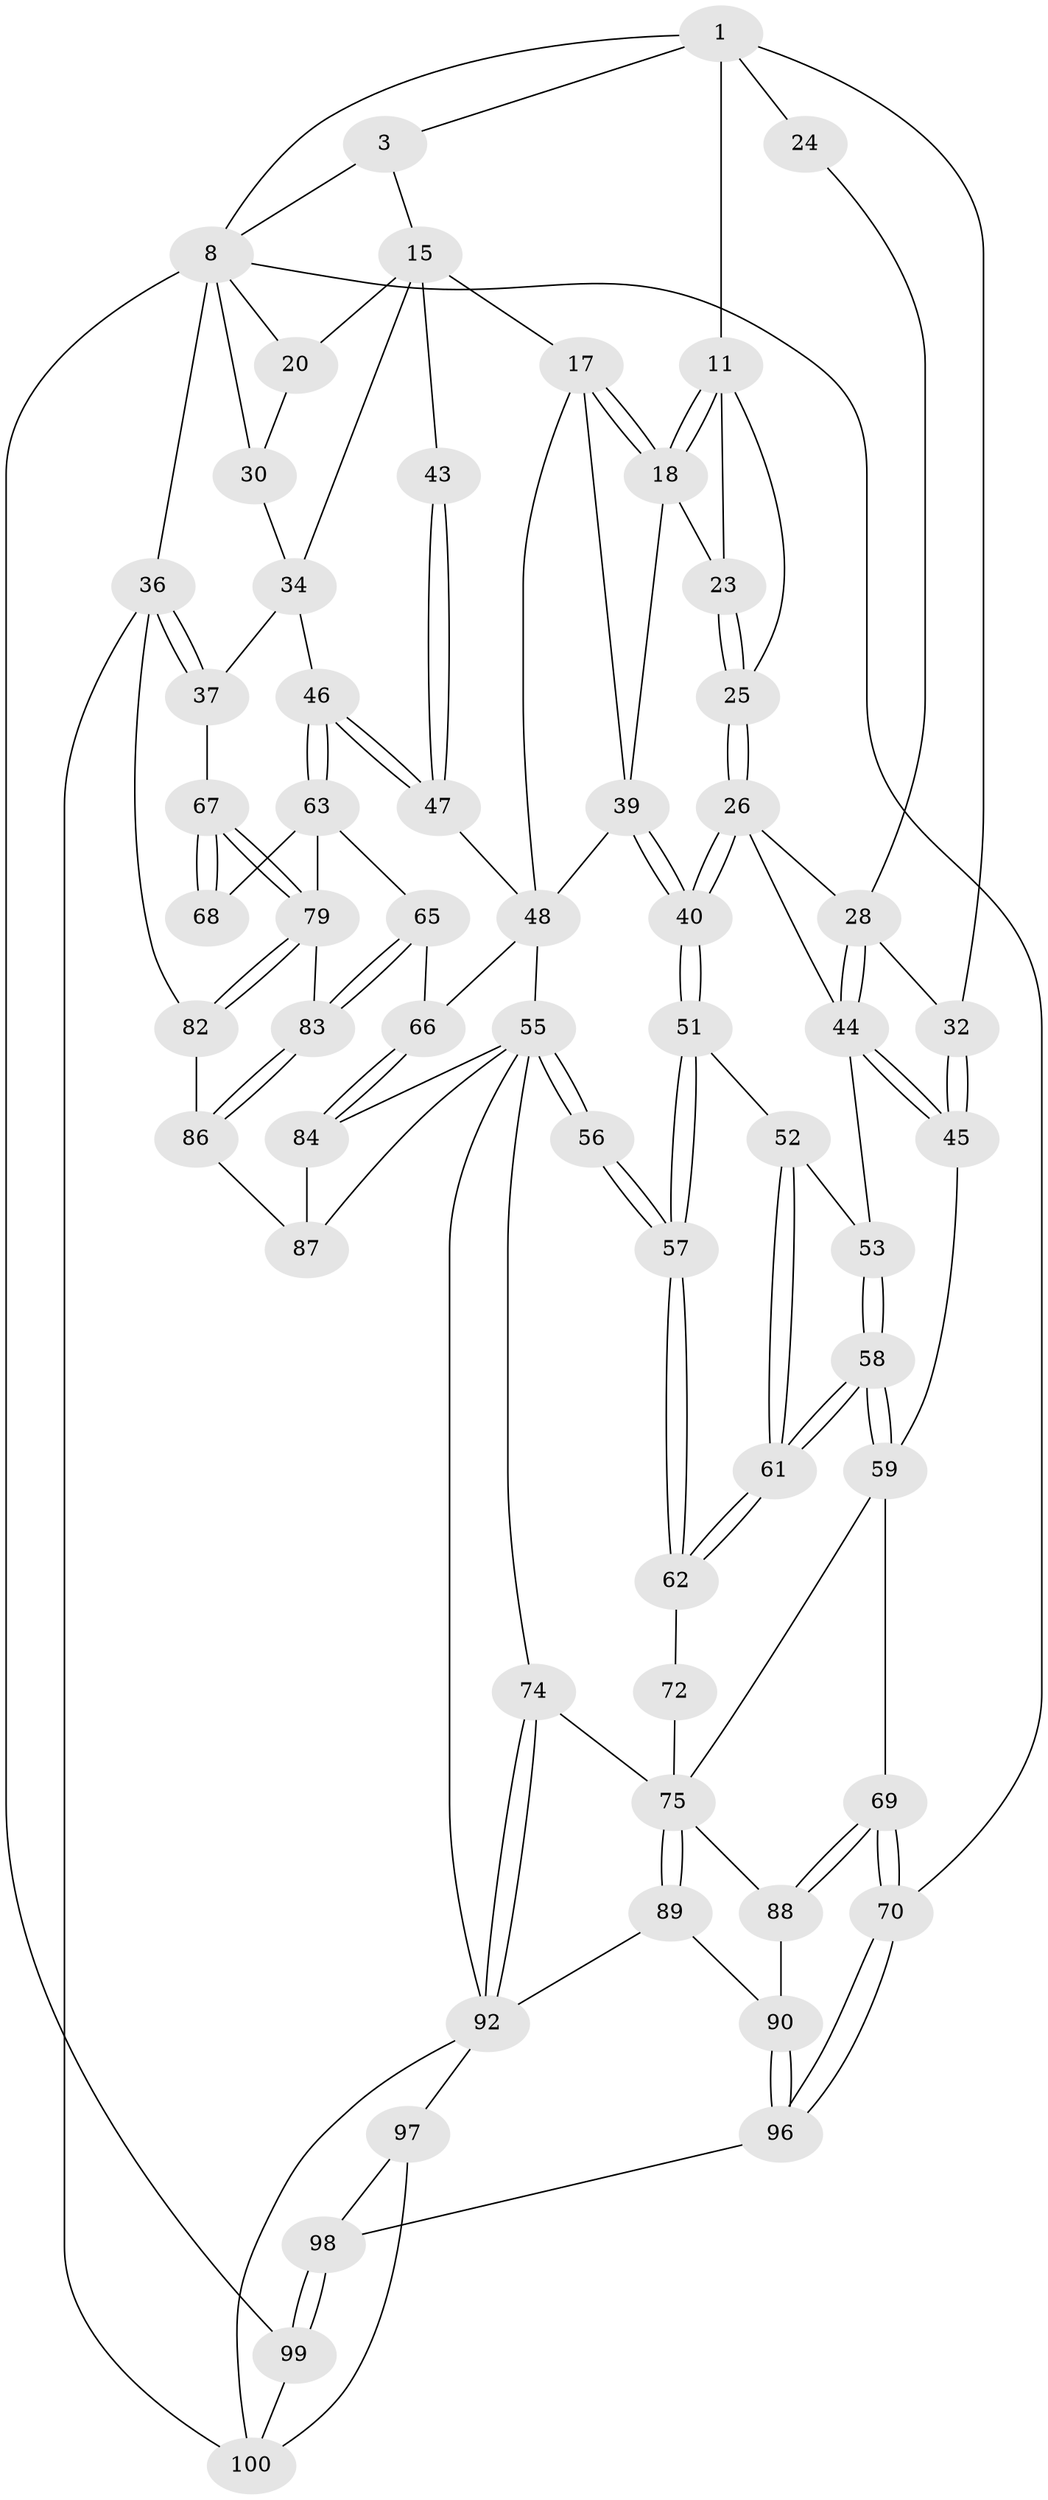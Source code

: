 // original degree distribution, {3: 0.029411764705882353, 4: 0.22549019607843138, 5: 0.5392156862745098, 6: 0.20588235294117646}
// Generated by graph-tools (version 1.1) at 2025/21/03/04/25 18:21:23]
// undirected, 61 vertices, 140 edges
graph export_dot {
graph [start="1"]
  node [color=gray90,style=filled];
  1 [pos="+0.18189654839487265+0.06088608837123834",super="+2+5"];
  3 [pos="+0.4257915455103074+0",super="+9+4"];
  8 [pos="+0+0",super="+10+71"];
  11 [pos="+0.4058872278804552+0",super="+12"];
  15 [pos="+0.6295411726463447+0.16795504089247004",super="+16+21"];
  17 [pos="+0.591345836267372+0.21105685456775777",super="+41"];
  18 [pos="+0.47333894254702225+0.2082304305558556",super="+22"];
  20 [pos="+0.7239528528390065+0.19512401926805073"];
  23 [pos="+0.36875665071207275+0.20731367931004757"];
  24 [pos="+0.13498133152518876+0.19552678302502463"];
  25 [pos="+0.25856384548641276+0.28312061540501793"];
  26 [pos="+0.2554716696151056+0.2879565403025502",super="+27"];
  28 [pos="+0.16082872703203185+0.26494466635035346",super="+29"];
  30 [pos="+0.9154237632293933+0.17985512979244958",super="+33"];
  32 [pos="+0+0.28271302961273836"];
  34 [pos="+0.8526543094061683+0.27364606770725647",super="+38"];
  36 [pos="+1+0.47749940115897643",super="+81"];
  37 [pos="+1+0.478174673945537"];
  39 [pos="+0.4238749304862191+0.36015938983778634",super="+42"];
  40 [pos="+0.31259844174276635+0.3893835917380404"];
  43 [pos="+0.7456343936815807+0.38648840468829043"];
  44 [pos="+0.05787092101096306+0.35661741063034275",super="+50"];
  45 [pos="+0+0.40595783797244983"];
  46 [pos="+0.7465008328782828+0.4358437063057583"];
  47 [pos="+0.7439563244175961+0.4281353927161788"];
  48 [pos="+0.5995433012467789+0.3105759216430951",super="+49"];
  51 [pos="+0.3082292244162248+0.40507460540500484"];
  52 [pos="+0.29674765119068564+0.4094259043093484"];
  53 [pos="+0.18146428537590423+0.4362945929004544"];
  55 [pos="+0.4759655129824624+0.5855924448145718",super="+73"];
  56 [pos="+0.35615238064078153+0.5249691104339201"];
  57 [pos="+0.33744404202253353+0.510144193274813"];
  58 [pos="+0.14359648567695704+0.5710192002775788"];
  59 [pos="+0.14310117262932892+0.5715233300846658",super="+60"];
  61 [pos="+0.1588905746759214+0.5650608095840037"];
  62 [pos="+0.21006918754252335+0.5503826000147788"];
  63 [pos="+0.7379234211118115+0.4487593462946534",super="+64"];
  65 [pos="+0.5723903849263279+0.5757742851655033"];
  66 [pos="+0.563282217703498+0.5752859056842224"];
  67 [pos="+0.9106085691457096+0.5856783755199545"];
  68 [pos="+0.8216524621586742+0.574741893336459"];
  69 [pos="+0+0.6416848396871405"];
  70 [pos="+0+0.7940992720624445"];
  72 [pos="+0.2980703914913989+0.5958959692149216"];
  74 [pos="+0.3277103576596249+0.7199166133707108"];
  75 [pos="+0.25123081631158084+0.7018716158650806",super="+76"];
  79 [pos="+0.8533945400563732+0.7006457493694247",super="+80"];
  82 [pos="+1+0.7852977897874371",super="+91"];
  83 [pos="+0.7481940838296467+0.7787447055264384"];
  84 [pos="+0.5485312836297472+0.6991523967166959"];
  86 [pos="+0.7469254978896377+0.8304242073259558"];
  87 [pos="+0.5697653589242176+0.8231146908910908"];
  88 [pos="+0.12747156514756128+0.751197738660242"];
  89 [pos="+0.22057336168671354+0.7824045643853358"];
  90 [pos="+0.1286856859269059+0.798013531181811"];
  92 [pos="+0.3176842261713775+0.8270026873386429",super="+95+93"];
  96 [pos="+0.11622139996367996+0.8354349492003167"];
  97 [pos="+0.21414564427611726+0.8759816234820579"];
  98 [pos="+0.12041018679826818+0.840558114219566"];
  99 [pos="+0+1"];
  100 [pos="+0.44575685132575465+1",super="+101"];
  1 -- 3;
  1 -- 11 [weight=2];
  1 -- 32;
  1 -- 24 [weight=2];
  1 -- 8;
  3 -- 15;
  3 -- 8 [weight=2];
  8 -- 20;
  8 -- 36 [weight=3];
  8 -- 30 [weight=2];
  8 -- 99;
  8 -- 70;
  11 -- 18;
  11 -- 18;
  11 -- 25;
  11 -- 23;
  15 -- 17;
  15 -- 43 [weight=2];
  15 -- 34;
  15 -- 20;
  17 -- 18;
  17 -- 18;
  17 -- 48;
  17 -- 39;
  18 -- 23;
  18 -- 39;
  20 -- 30;
  23 -- 25;
  23 -- 25;
  24 -- 28;
  25 -- 26;
  25 -- 26;
  26 -- 40;
  26 -- 40;
  26 -- 28;
  26 -- 44;
  28 -- 44;
  28 -- 44;
  28 -- 32;
  30 -- 34;
  32 -- 45;
  32 -- 45;
  34 -- 37;
  34 -- 46;
  36 -- 37;
  36 -- 37;
  36 -- 100;
  36 -- 82 [weight=2];
  37 -- 67;
  39 -- 40;
  39 -- 40;
  39 -- 48;
  40 -- 51;
  40 -- 51;
  43 -- 47;
  43 -- 47;
  44 -- 45;
  44 -- 45;
  44 -- 53;
  45 -- 59;
  46 -- 47;
  46 -- 47;
  46 -- 63;
  46 -- 63;
  47 -- 48;
  48 -- 66;
  48 -- 55;
  51 -- 52;
  51 -- 57;
  51 -- 57;
  52 -- 53;
  52 -- 61;
  52 -- 61;
  53 -- 58;
  53 -- 58;
  55 -- 56;
  55 -- 56;
  55 -- 84;
  55 -- 87;
  55 -- 74;
  55 -- 92;
  56 -- 57;
  56 -- 57;
  57 -- 62;
  57 -- 62;
  58 -- 59;
  58 -- 59;
  58 -- 61;
  58 -- 61;
  59 -- 69;
  59 -- 75;
  61 -- 62;
  61 -- 62;
  62 -- 72;
  63 -- 68 [weight=2];
  63 -- 65;
  63 -- 79;
  65 -- 66;
  65 -- 83;
  65 -- 83;
  66 -- 84;
  66 -- 84;
  67 -- 68;
  67 -- 68;
  67 -- 79;
  67 -- 79;
  69 -- 70;
  69 -- 70;
  69 -- 88;
  69 -- 88;
  70 -- 96;
  70 -- 96;
  72 -- 75;
  74 -- 75;
  74 -- 92;
  74 -- 92;
  75 -- 89;
  75 -- 89;
  75 -- 88;
  79 -- 82;
  79 -- 82;
  79 -- 83;
  82 -- 86;
  83 -- 86;
  83 -- 86;
  84 -- 87;
  86 -- 87;
  88 -- 90;
  89 -- 90;
  89 -- 92;
  90 -- 96;
  90 -- 96;
  92 -- 100;
  92 -- 97;
  96 -- 98;
  97 -- 98;
  97 -- 100;
  98 -- 99;
  98 -- 99;
  99 -- 100;
}
